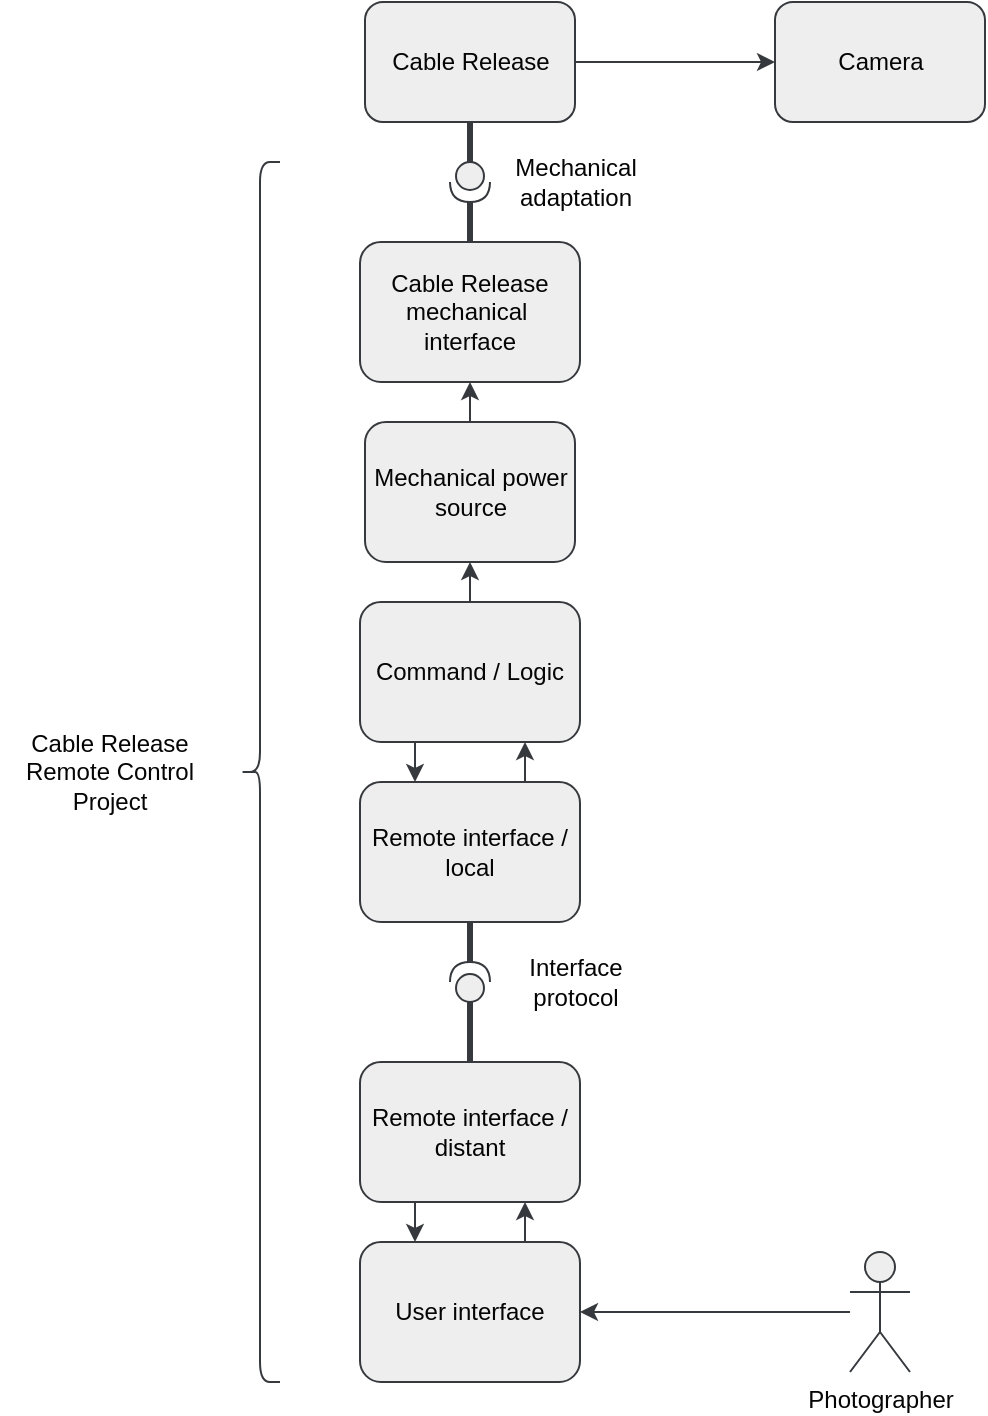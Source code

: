<mxfile>
    <diagram id="LlX7UGRwsejUmYMQzZ2J" name="Page-1">
        <mxGraphModel dx="1013" dy="753" grid="1" gridSize="10" guides="1" tooltips="1" connect="1" arrows="1" fold="1" page="1" pageScale="1" pageWidth="827" pageHeight="1169" background="#FFFFFF" math="0" shadow="0">
            <root>
                <mxCell id="0"/>
                <mxCell id="1" parent="0"/>
                <mxCell id="39" style="edgeStyle=none;html=1;exitX=1;exitY=0.5;exitDx=0;exitDy=0;entryX=0;entryY=0.5;entryDx=0;entryDy=0;strokeColor=#36393d;fillColor=#eeeeee;fontColor=#050505;" edge="1" parent="1" source="2" target="22">
                    <mxGeometry relative="1" as="geometry"/>
                </mxCell>
                <mxCell id="2" value="Cable Release" style="rounded=1;whiteSpace=wrap;html=1;strokeColor=#36393d;fillColor=#eeeeee;fontColor=#050505;" vertex="1" parent="1">
                    <mxGeometry x="262.5" y="110" width="105" height="60" as="geometry"/>
                </mxCell>
                <mxCell id="3" value="Cable Release mechanical&amp;nbsp; interface" style="rounded=1;whiteSpace=wrap;html=1;strokeColor=#36393d;fillColor=#eeeeee;fontColor=#050505;" vertex="1" parent="1">
                    <mxGeometry x="260" y="230" width="110" height="70" as="geometry"/>
                </mxCell>
                <mxCell id="34" style="edgeStyle=none;html=1;entryX=1;entryY=0.5;entryDx=0;entryDy=0;strokeColor=#36393d;fillColor=#eeeeee;fontColor=#050505;" edge="1" parent="1" source="11" target="19">
                    <mxGeometry relative="1" as="geometry"/>
                </mxCell>
                <mxCell id="11" value="Photographer" style="shape=umlActor;verticalLabelPosition=bottom;verticalAlign=top;html=1;strokeColor=#36393d;fillColor=#eeeeee;fontColor=#050505;" vertex="1" parent="1">
                    <mxGeometry x="505" y="735" width="30" height="60" as="geometry"/>
                </mxCell>
                <mxCell id="12" value="" style="shape=providedRequiredInterface;html=1;verticalLabelPosition=bottom;sketch=0;rotation=90;strokeColor=#36393d;fillColor=#eeeeee;fontColor=#050505;" vertex="1" parent="1">
                    <mxGeometry x="305" y="190" width="20" height="20" as="geometry"/>
                </mxCell>
                <mxCell id="13" value="" style="endArrow=none;startArrow=none;endFill=0;startFill=0;endSize=8;html=1;verticalAlign=bottom;labelBackgroundColor=none;strokeWidth=3;exitX=0.5;exitY=1;exitDx=0;exitDy=0;entryX=0;entryY=0.5;entryDx=0;entryDy=0;entryPerimeter=0;strokeColor=#36393d;fillColor=#eeeeee;fontColor=#050505;" edge="1" parent="1" source="2" target="12">
                    <mxGeometry width="160" relative="1" as="geometry">
                        <mxPoint x="497.5" y="40" as="sourcePoint"/>
                        <mxPoint x="657.5" y="40" as="targetPoint"/>
                    </mxGeometry>
                </mxCell>
                <mxCell id="14" value="" style="endArrow=none;startArrow=none;endFill=0;startFill=0;endSize=8;html=1;verticalAlign=bottom;labelBackgroundColor=none;strokeWidth=3;exitX=1;exitY=0.5;exitDx=0;exitDy=0;exitPerimeter=0;entryX=0.5;entryY=0;entryDx=0;entryDy=0;strokeColor=#36393d;fillColor=#eeeeee;fontColor=#050505;" edge="1" parent="1" source="12" target="3">
                    <mxGeometry width="160" relative="1" as="geometry">
                        <mxPoint x="497.5" y="40" as="sourcePoint"/>
                        <mxPoint x="657.5" y="40" as="targetPoint"/>
                    </mxGeometry>
                </mxCell>
                <mxCell id="26" style="edgeStyle=none;html=1;exitX=0.5;exitY=0;exitDx=0;exitDy=0;entryX=0.5;entryY=1;entryDx=0;entryDy=0;strokeColor=#36393d;fillColor=#eeeeee;fontColor=#050505;" edge="1" parent="1" source="15" target="16">
                    <mxGeometry relative="1" as="geometry"/>
                </mxCell>
                <mxCell id="27" style="edgeStyle=none;html=1;exitX=0.25;exitY=1;exitDx=0;exitDy=0;entryX=0.25;entryY=0;entryDx=0;entryDy=0;strokeColor=#36393d;fillColor=#eeeeee;fontColor=#050505;" edge="1" parent="1" source="15" target="18">
                    <mxGeometry relative="1" as="geometry"/>
                </mxCell>
                <mxCell id="15" value="Command / Logic" style="rounded=1;whiteSpace=wrap;html=1;strokeColor=#36393d;fillColor=#eeeeee;fontColor=#050505;" vertex="1" parent="1">
                    <mxGeometry x="260" y="410" width="110" height="70" as="geometry"/>
                </mxCell>
                <mxCell id="25" style="edgeStyle=none;html=1;exitX=0.5;exitY=0;exitDx=0;exitDy=0;entryX=0.5;entryY=1;entryDx=0;entryDy=0;strokeColor=#36393d;fillColor=#eeeeee;fontColor=#050505;" edge="1" parent="1" source="16" target="3">
                    <mxGeometry relative="1" as="geometry"/>
                </mxCell>
                <mxCell id="16" value="Mechanical power source" style="rounded=1;whiteSpace=wrap;html=1;strokeColor=#36393d;fillColor=#eeeeee;fontColor=#050505;" vertex="1" parent="1">
                    <mxGeometry x="262.5" y="320" width="105" height="70" as="geometry"/>
                </mxCell>
                <mxCell id="32" style="edgeStyle=none;html=1;exitX=0.25;exitY=1;exitDx=0;exitDy=0;entryX=0.25;entryY=0;entryDx=0;entryDy=0;strokeColor=#36393d;fillColor=#eeeeee;fontColor=#050505;" edge="1" parent="1" source="17" target="19">
                    <mxGeometry relative="1" as="geometry"/>
                </mxCell>
                <mxCell id="17" value="Remote interface / distant" style="rounded=1;whiteSpace=wrap;html=1;strokeColor=#36393d;fillColor=#eeeeee;fontColor=#050505;" vertex="1" parent="1">
                    <mxGeometry x="260" y="640" width="110" height="70" as="geometry"/>
                </mxCell>
                <mxCell id="28" style="edgeStyle=none;html=1;exitX=0.75;exitY=0;exitDx=0;exitDy=0;entryX=0.75;entryY=1;entryDx=0;entryDy=0;strokeColor=#36393d;fillColor=#eeeeee;fontColor=#050505;" edge="1" parent="1" source="18" target="15">
                    <mxGeometry relative="1" as="geometry"/>
                </mxCell>
                <mxCell id="18" value="Remote interface / local" style="rounded=1;whiteSpace=wrap;html=1;strokeColor=#36393d;fillColor=#eeeeee;fontColor=#050505;" vertex="1" parent="1">
                    <mxGeometry x="260" y="500" width="110" height="70" as="geometry"/>
                </mxCell>
                <mxCell id="33" style="edgeStyle=none;html=1;exitX=0.75;exitY=0;exitDx=0;exitDy=0;entryX=0.75;entryY=1;entryDx=0;entryDy=0;strokeColor=#36393d;fillColor=#eeeeee;fontColor=#050505;" edge="1" parent="1" source="19" target="17">
                    <mxGeometry relative="1" as="geometry"/>
                </mxCell>
                <mxCell id="19" value="User interface" style="rounded=1;whiteSpace=wrap;html=1;strokeColor=#36393d;fillColor=#eeeeee;fontColor=#050505;" vertex="1" parent="1">
                    <mxGeometry x="260" y="730" width="110" height="70" as="geometry"/>
                </mxCell>
                <mxCell id="22" value="Camera" style="rounded=1;whiteSpace=wrap;html=1;strokeColor=#36393d;fillColor=#eeeeee;fontColor=#050505;" vertex="1" parent="1">
                    <mxGeometry x="467.5" y="110" width="105" height="60" as="geometry"/>
                </mxCell>
                <mxCell id="31" value="" style="shape=providedRequiredInterface;html=1;verticalLabelPosition=bottom;sketch=0;rotation=-90;strokeColor=#36393d;fillColor=#eeeeee;fontColor=#050505;" vertex="1" parent="1">
                    <mxGeometry x="305" y="590" width="20" height="20" as="geometry"/>
                </mxCell>
                <mxCell id="35" value="" style="endArrow=none;startArrow=none;endFill=0;startFill=0;endSize=8;html=1;verticalAlign=bottom;labelBackgroundColor=none;strokeWidth=3;exitX=0;exitY=0.5;exitDx=0;exitDy=0;exitPerimeter=0;entryX=0.5;entryY=0;entryDx=0;entryDy=0;strokeColor=#36393d;fillColor=#eeeeee;fontColor=#050505;" edge="1" parent="1" source="31" target="17">
                    <mxGeometry width="160" relative="1" as="geometry">
                        <mxPoint x="497.5" y="720" as="sourcePoint"/>
                        <mxPoint x="657.5" y="720" as="targetPoint"/>
                    </mxGeometry>
                </mxCell>
                <mxCell id="36" value="" style="endArrow=none;startArrow=none;endFill=0;startFill=0;endSize=8;html=1;verticalAlign=bottom;labelBackgroundColor=none;strokeWidth=3;exitX=0.5;exitY=1;exitDx=0;exitDy=0;entryX=1;entryY=0.5;entryDx=0;entryDy=0;entryPerimeter=0;strokeColor=#36393d;fillColor=#eeeeee;fontColor=#050505;" edge="1" parent="1" source="18" target="31">
                    <mxGeometry width="160" relative="1" as="geometry">
                        <mxPoint x="497.5" y="720" as="sourcePoint"/>
                        <mxPoint x="657.5" y="720" as="targetPoint"/>
                    </mxGeometry>
                </mxCell>
                <mxCell id="37" value="Interface protocol" style="text;html=1;strokeColor=none;fillColor=none;align=center;verticalAlign=middle;whiteSpace=wrap;rounded=0;fontColor=#050505;" vertex="1" parent="1">
                    <mxGeometry x="337.5" y="585" width="60" height="30" as="geometry"/>
                </mxCell>
                <mxCell id="38" value="Mechanical adaptation" style="text;html=1;strokeColor=none;fillColor=none;align=center;verticalAlign=middle;whiteSpace=wrap;rounded=0;fontColor=#050505;" vertex="1" parent="1">
                    <mxGeometry x="337.5" y="185" width="60" height="30" as="geometry"/>
                </mxCell>
                <mxCell id="40" value="" style="shape=curlyBracket;whiteSpace=wrap;html=1;rounded=1;labelPosition=left;verticalLabelPosition=middle;align=right;verticalAlign=middle;strokeColor=#36393d;fillColor=#eeeeee;fontColor=#050505;" vertex="1" parent="1">
                    <mxGeometry x="200" y="190" width="20" height="610" as="geometry"/>
                </mxCell>
                <mxCell id="42" value="Cable Release Remote Control Project" style="text;html=1;strokeColor=none;fillColor=none;align=center;verticalAlign=middle;whiteSpace=wrap;rounded=0;fontColor=#050505;" vertex="1" parent="1">
                    <mxGeometry x="80" y="465" width="110" height="60" as="geometry"/>
                </mxCell>
            </root>
        </mxGraphModel>
    </diagram>
</mxfile>